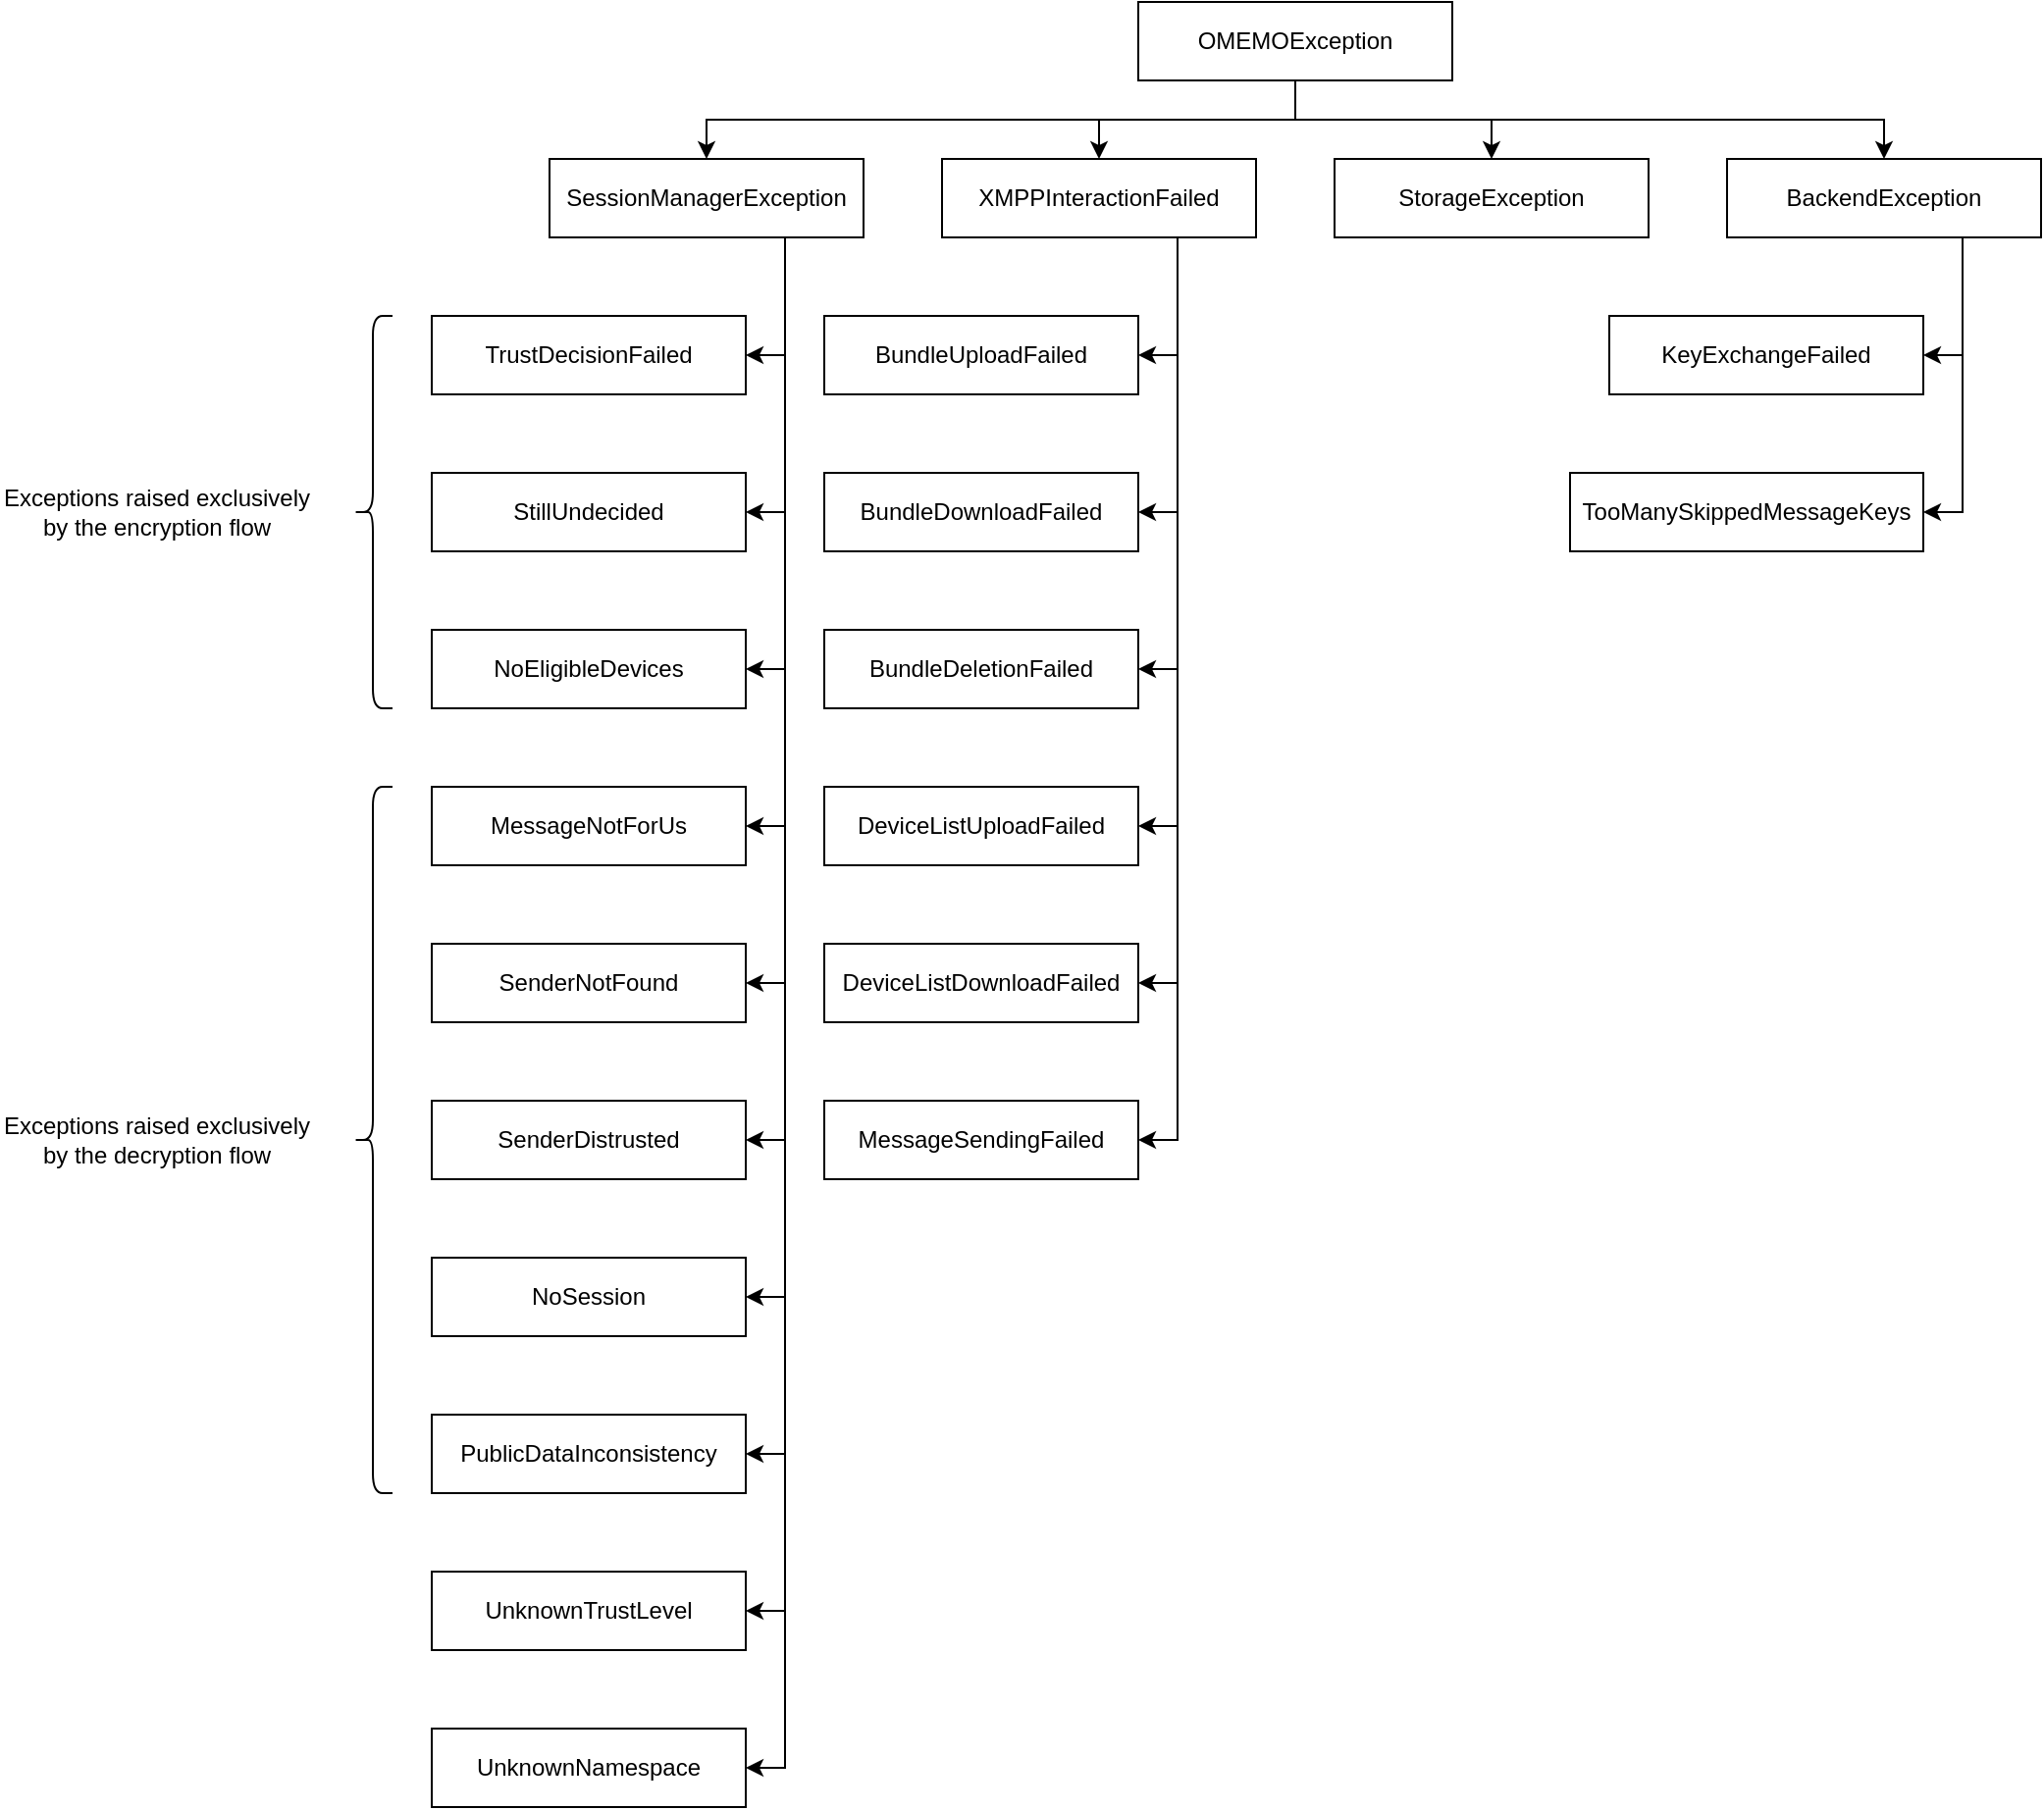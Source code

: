 <mxfile version="17.1.4" type="device"><diagram id="SyWsKVFSi_kduetasDMW" name="Page-1"><mxGraphModel dx="2908" dy="1112" grid="1" gridSize="10" guides="1" tooltips="1" connect="1" arrows="1" fold="1" page="1" pageScale="1" pageWidth="850" pageHeight="1100" math="0" shadow="0"><root><mxCell id="0"/><mxCell id="1" parent="0"/><mxCell id="R1KKkpaipqyLKFP_AgjU-39" style="edgeStyle=orthogonalEdgeStyle;rounded=0;orthogonalLoop=1;jettySize=auto;html=1;exitX=0.5;exitY=1;exitDx=0;exitDy=0;entryX=0.5;entryY=0;entryDx=0;entryDy=0;" parent="1" source="R1KKkpaipqyLKFP_AgjU-1" target="R1KKkpaipqyLKFP_AgjU-2" edge="1"><mxGeometry relative="1" as="geometry"/></mxCell><mxCell id="R1KKkpaipqyLKFP_AgjU-40" style="edgeStyle=orthogonalEdgeStyle;rounded=0;orthogonalLoop=1;jettySize=auto;html=1;exitX=0.5;exitY=1;exitDx=0;exitDy=0;entryX=0.5;entryY=0;entryDx=0;entryDy=0;" parent="1" source="R1KKkpaipqyLKFP_AgjU-1" target="R1KKkpaipqyLKFP_AgjU-3" edge="1"><mxGeometry relative="1" as="geometry"/></mxCell><mxCell id="R1KKkpaipqyLKFP_AgjU-41" style="edgeStyle=orthogonalEdgeStyle;rounded=0;orthogonalLoop=1;jettySize=auto;html=1;exitX=0.5;exitY=1;exitDx=0;exitDy=0;entryX=0.5;entryY=0;entryDx=0;entryDy=0;" parent="1" source="R1KKkpaipqyLKFP_AgjU-1" target="R1KKkpaipqyLKFP_AgjU-4" edge="1"><mxGeometry relative="1" as="geometry"/></mxCell><mxCell id="R1KKkpaipqyLKFP_AgjU-42" style="edgeStyle=orthogonalEdgeStyle;rounded=0;orthogonalLoop=1;jettySize=auto;html=1;exitX=0.5;exitY=1;exitDx=0;exitDy=0;entryX=0.5;entryY=0;entryDx=0;entryDy=0;" parent="1" source="R1KKkpaipqyLKFP_AgjU-1" target="R1KKkpaipqyLKFP_AgjU-5" edge="1"><mxGeometry relative="1" as="geometry"/></mxCell><mxCell id="R1KKkpaipqyLKFP_AgjU-1" value="&lt;div&gt;OMEMOException&lt;/div&gt;" style="rounded=0;whiteSpace=wrap;html=1;" parent="1" vertex="1"><mxGeometry x="340" y="40" width="160" height="40" as="geometry"/></mxCell><mxCell id="R1KKkpaipqyLKFP_AgjU-34" style="edgeStyle=orthogonalEdgeStyle;rounded=0;orthogonalLoop=1;jettySize=auto;html=1;exitX=0.75;exitY=1;exitDx=0;exitDy=0;entryX=1;entryY=0.5;entryDx=0;entryDy=0;" parent="1" source="R1KKkpaipqyLKFP_AgjU-2" target="R1KKkpaipqyLKFP_AgjU-6" edge="1"><mxGeometry relative="1" as="geometry"/></mxCell><mxCell id="R1KKkpaipqyLKFP_AgjU-35" style="edgeStyle=orthogonalEdgeStyle;rounded=0;orthogonalLoop=1;jettySize=auto;html=1;exitX=0.75;exitY=1;exitDx=0;exitDy=0;entryX=1;entryY=0.5;entryDx=0;entryDy=0;" parent="1" source="R1KKkpaipqyLKFP_AgjU-2" target="R1KKkpaipqyLKFP_AgjU-7" edge="1"><mxGeometry relative="1" as="geometry"/></mxCell><mxCell id="R1KKkpaipqyLKFP_AgjU-36" style="edgeStyle=orthogonalEdgeStyle;rounded=0;orthogonalLoop=1;jettySize=auto;html=1;exitX=0.75;exitY=1;exitDx=0;exitDy=0;entryX=1;entryY=0.5;entryDx=0;entryDy=0;" parent="1" source="R1KKkpaipqyLKFP_AgjU-2" target="R1KKkpaipqyLKFP_AgjU-8" edge="1"><mxGeometry relative="1" as="geometry"/></mxCell><mxCell id="R1KKkpaipqyLKFP_AgjU-37" style="edgeStyle=orthogonalEdgeStyle;rounded=0;orthogonalLoop=1;jettySize=auto;html=1;exitX=0.75;exitY=1;exitDx=0;exitDy=0;entryX=1;entryY=0.5;entryDx=0;entryDy=0;" parent="1" source="R1KKkpaipqyLKFP_AgjU-2" target="R1KKkpaipqyLKFP_AgjU-9" edge="1"><mxGeometry relative="1" as="geometry"/></mxCell><mxCell id="R1KKkpaipqyLKFP_AgjU-38" style="edgeStyle=orthogonalEdgeStyle;rounded=0;orthogonalLoop=1;jettySize=auto;html=1;exitX=0.75;exitY=1;exitDx=0;exitDy=0;entryX=1;entryY=0.5;entryDx=0;entryDy=0;" parent="1" source="R1KKkpaipqyLKFP_AgjU-2" target="R1KKkpaipqyLKFP_AgjU-10" edge="1"><mxGeometry relative="1" as="geometry"/></mxCell><mxCell id="yPU4zIRk9zDah69wYztz-8" style="edgeStyle=orthogonalEdgeStyle;rounded=0;orthogonalLoop=1;jettySize=auto;html=1;exitX=0.75;exitY=1;exitDx=0;exitDy=0;entryX=1;entryY=0.5;entryDx=0;entryDy=0;" parent="1" source="R1KKkpaipqyLKFP_AgjU-2" target="yPU4zIRk9zDah69wYztz-3" edge="1"><mxGeometry relative="1" as="geometry"/></mxCell><mxCell id="yPU4zIRk9zDah69wYztz-9" style="edgeStyle=orthogonalEdgeStyle;rounded=0;orthogonalLoop=1;jettySize=auto;html=1;exitX=0.75;exitY=1;exitDx=0;exitDy=0;entryX=1;entryY=0.5;entryDx=0;entryDy=0;" parent="1" source="R1KKkpaipqyLKFP_AgjU-2" target="yPU4zIRk9zDah69wYztz-4" edge="1"><mxGeometry relative="1" as="geometry"/></mxCell><mxCell id="yPU4zIRk9zDah69wYztz-10" style="edgeStyle=orthogonalEdgeStyle;rounded=0;orthogonalLoop=1;jettySize=auto;html=1;exitX=0.75;exitY=1;exitDx=0;exitDy=0;entryX=1;entryY=0.5;entryDx=0;entryDy=0;" parent="1" source="R1KKkpaipqyLKFP_AgjU-2" target="yPU4zIRk9zDah69wYztz-5" edge="1"><mxGeometry relative="1" as="geometry"/></mxCell><mxCell id="yPU4zIRk9zDah69wYztz-11" style="edgeStyle=orthogonalEdgeStyle;rounded=0;orthogonalLoop=1;jettySize=auto;html=1;exitX=0.75;exitY=1;exitDx=0;exitDy=0;entryX=1;entryY=0.5;entryDx=0;entryDy=0;" parent="1" source="R1KKkpaipqyLKFP_AgjU-2" target="yPU4zIRk9zDah69wYztz-6" edge="1"><mxGeometry relative="1" as="geometry"/></mxCell><mxCell id="yPU4zIRk9zDah69wYztz-12" style="edgeStyle=orthogonalEdgeStyle;rounded=0;orthogonalLoop=1;jettySize=auto;html=1;exitX=0.75;exitY=1;exitDx=0;exitDy=0;entryX=1;entryY=0.5;entryDx=0;entryDy=0;" parent="1" source="R1KKkpaipqyLKFP_AgjU-2" target="yPU4zIRk9zDah69wYztz-7" edge="1"><mxGeometry relative="1" as="geometry"/></mxCell><mxCell id="R1KKkpaipqyLKFP_AgjU-2" value="SessionManagerException" style="rounded=0;whiteSpace=wrap;html=1;" parent="1" vertex="1"><mxGeometry x="40" y="120" width="160" height="40" as="geometry"/></mxCell><mxCell id="R1KKkpaipqyLKFP_AgjU-28" style="edgeStyle=orthogonalEdgeStyle;rounded=0;orthogonalLoop=1;jettySize=auto;html=1;exitX=0.75;exitY=1;exitDx=0;exitDy=0;entryX=1;entryY=0.5;entryDx=0;entryDy=0;" parent="1" source="R1KKkpaipqyLKFP_AgjU-3" target="R1KKkpaipqyLKFP_AgjU-11" edge="1"><mxGeometry relative="1" as="geometry"/></mxCell><mxCell id="R1KKkpaipqyLKFP_AgjU-29" style="edgeStyle=orthogonalEdgeStyle;rounded=0;orthogonalLoop=1;jettySize=auto;html=1;exitX=0.75;exitY=1;exitDx=0;exitDy=0;entryX=1;entryY=0.5;entryDx=0;entryDy=0;" parent="1" source="R1KKkpaipqyLKFP_AgjU-3" target="R1KKkpaipqyLKFP_AgjU-17" edge="1"><mxGeometry relative="1" as="geometry"/></mxCell><mxCell id="R1KKkpaipqyLKFP_AgjU-30" style="edgeStyle=orthogonalEdgeStyle;rounded=0;orthogonalLoop=1;jettySize=auto;html=1;exitX=0.75;exitY=1;exitDx=0;exitDy=0;entryX=1;entryY=0.5;entryDx=0;entryDy=0;" parent="1" source="R1KKkpaipqyLKFP_AgjU-3" target="R1KKkpaipqyLKFP_AgjU-18" edge="1"><mxGeometry relative="1" as="geometry"/></mxCell><mxCell id="R1KKkpaipqyLKFP_AgjU-31" style="edgeStyle=orthogonalEdgeStyle;rounded=0;orthogonalLoop=1;jettySize=auto;html=1;exitX=0.75;exitY=1;exitDx=0;exitDy=0;entryX=1;entryY=0.5;entryDx=0;entryDy=0;" parent="1" source="R1KKkpaipqyLKFP_AgjU-3" target="R1KKkpaipqyLKFP_AgjU-19" edge="1"><mxGeometry relative="1" as="geometry"/></mxCell><mxCell id="R1KKkpaipqyLKFP_AgjU-32" style="edgeStyle=orthogonalEdgeStyle;rounded=0;orthogonalLoop=1;jettySize=auto;html=1;exitX=0.75;exitY=1;exitDx=0;exitDy=0;entryX=1;entryY=0.5;entryDx=0;entryDy=0;" parent="1" source="R1KKkpaipqyLKFP_AgjU-3" target="R1KKkpaipqyLKFP_AgjU-20" edge="1"><mxGeometry relative="1" as="geometry"/></mxCell><mxCell id="R1KKkpaipqyLKFP_AgjU-33" style="edgeStyle=orthogonalEdgeStyle;rounded=0;orthogonalLoop=1;jettySize=auto;html=1;exitX=0.75;exitY=1;exitDx=0;exitDy=0;entryX=1;entryY=0.5;entryDx=0;entryDy=0;" parent="1" source="R1KKkpaipqyLKFP_AgjU-3" target="R1KKkpaipqyLKFP_AgjU-21" edge="1"><mxGeometry relative="1" as="geometry"/></mxCell><mxCell id="R1KKkpaipqyLKFP_AgjU-3" value="XMPPInteractionFailed" style="rounded=0;whiteSpace=wrap;html=1;" parent="1" vertex="1"><mxGeometry x="240" y="120" width="160" height="40" as="geometry"/></mxCell><mxCell id="R1KKkpaipqyLKFP_AgjU-4" value="StorageException" style="rounded=0;whiteSpace=wrap;html=1;" parent="1" vertex="1"><mxGeometry x="440" y="120" width="160" height="40" as="geometry"/></mxCell><mxCell id="yPU4zIRk9zDah69wYztz-2" style="edgeStyle=orthogonalEdgeStyle;rounded=0;orthogonalLoop=1;jettySize=auto;html=1;exitX=0.75;exitY=1;exitDx=0;exitDy=0;entryX=1;entryY=0.5;entryDx=0;entryDy=0;" parent="1" source="R1KKkpaipqyLKFP_AgjU-5" target="yPU4zIRk9zDah69wYztz-1" edge="1"><mxGeometry relative="1" as="geometry"/></mxCell><mxCell id="426Y3rVUwSf-DaBS_xIZ-2" style="edgeStyle=orthogonalEdgeStyle;rounded=0;orthogonalLoop=1;jettySize=auto;html=1;exitX=0.75;exitY=1;exitDx=0;exitDy=0;entryX=1;entryY=0.5;entryDx=0;entryDy=0;" edge="1" parent="1" source="R1KKkpaipqyLKFP_AgjU-5" target="426Y3rVUwSf-DaBS_xIZ-1"><mxGeometry relative="1" as="geometry"/></mxCell><mxCell id="R1KKkpaipqyLKFP_AgjU-5" value="BackendException" style="rounded=0;whiteSpace=wrap;html=1;" parent="1" vertex="1"><mxGeometry x="640" y="120" width="160" height="40" as="geometry"/></mxCell><mxCell id="R1KKkpaipqyLKFP_AgjU-6" value="UnknownTrustLevel" style="rounded=0;whiteSpace=wrap;html=1;" parent="1" vertex="1"><mxGeometry x="-20" y="840" width="160" height="40" as="geometry"/></mxCell><mxCell id="R1KKkpaipqyLKFP_AgjU-7" value="&lt;div&gt;TrustDecisionFailed&lt;/div&gt;" style="rounded=0;whiteSpace=wrap;html=1;" parent="1" vertex="1"><mxGeometry x="-20" y="200" width="160" height="40" as="geometry"/></mxCell><mxCell id="R1KKkpaipqyLKFP_AgjU-8" value="StillUndecided" style="rounded=0;whiteSpace=wrap;html=1;" parent="1" vertex="1"><mxGeometry x="-20" y="280" width="160" height="40" as="geometry"/></mxCell><mxCell id="R1KKkpaipqyLKFP_AgjU-9" value="NoEligibleDevices" style="rounded=0;whiteSpace=wrap;html=1;" parent="1" vertex="1"><mxGeometry x="-20" y="360" width="160" height="40" as="geometry"/></mxCell><mxCell id="R1KKkpaipqyLKFP_AgjU-10" value="UnknownNamespace" style="rounded=0;whiteSpace=wrap;html=1;" parent="1" vertex="1"><mxGeometry x="-20" y="920" width="160" height="40" as="geometry"/></mxCell><mxCell id="R1KKkpaipqyLKFP_AgjU-11" value="BundleUploadFailed" style="rounded=0;whiteSpace=wrap;html=1;" parent="1" vertex="1"><mxGeometry x="180" y="200" width="160" height="40" as="geometry"/></mxCell><mxCell id="R1KKkpaipqyLKFP_AgjU-17" value="BundleDownloadFailed" style="rounded=0;whiteSpace=wrap;html=1;" parent="1" vertex="1"><mxGeometry x="180" y="280" width="160" height="40" as="geometry"/></mxCell><mxCell id="R1KKkpaipqyLKFP_AgjU-18" value="BundleDeletionFailed" style="rounded=0;whiteSpace=wrap;html=1;" parent="1" vertex="1"><mxGeometry x="180" y="360" width="160" height="40" as="geometry"/></mxCell><mxCell id="R1KKkpaipqyLKFP_AgjU-19" value="DeviceListUploadFailed" style="rounded=0;whiteSpace=wrap;html=1;" parent="1" vertex="1"><mxGeometry x="180" y="440" width="160" height="40" as="geometry"/></mxCell><mxCell id="R1KKkpaipqyLKFP_AgjU-20" value="DeviceListDownloadFailed" style="rounded=0;whiteSpace=wrap;html=1;" parent="1" vertex="1"><mxGeometry x="180" y="520" width="160" height="40" as="geometry"/></mxCell><mxCell id="R1KKkpaipqyLKFP_AgjU-21" value="MessageSendingFailed" style="rounded=0;whiteSpace=wrap;html=1;" parent="1" vertex="1"><mxGeometry x="180" y="600" width="160" height="40" as="geometry"/></mxCell><mxCell id="yPU4zIRk9zDah69wYztz-1" value="KeyExchangeFailed" style="rounded=0;whiteSpace=wrap;html=1;" parent="1" vertex="1"><mxGeometry x="580" y="200" width="160" height="40" as="geometry"/></mxCell><mxCell id="yPU4zIRk9zDah69wYztz-3" value="MessageNotForUs" style="rounded=0;whiteSpace=wrap;html=1;" parent="1" vertex="1"><mxGeometry x="-20" y="440" width="160" height="40" as="geometry"/></mxCell><mxCell id="yPU4zIRk9zDah69wYztz-4" value="SenderNotFound" style="rounded=0;whiteSpace=wrap;html=1;" parent="1" vertex="1"><mxGeometry x="-20" y="520" width="160" height="40" as="geometry"/></mxCell><mxCell id="yPU4zIRk9zDah69wYztz-5" value="SenderDistrusted" style="rounded=0;whiteSpace=wrap;html=1;" parent="1" vertex="1"><mxGeometry x="-20" y="600" width="160" height="40" as="geometry"/></mxCell><mxCell id="yPU4zIRk9zDah69wYztz-6" value="NoSession" style="rounded=0;whiteSpace=wrap;html=1;" parent="1" vertex="1"><mxGeometry x="-20" y="680" width="160" height="40" as="geometry"/></mxCell><mxCell id="yPU4zIRk9zDah69wYztz-7" value="PublicDataInconsistency" style="rounded=0;whiteSpace=wrap;html=1;" parent="1" vertex="1"><mxGeometry x="-20" y="760" width="160" height="40" as="geometry"/></mxCell><mxCell id="yPU4zIRk9zDah69wYztz-13" value="" style="shape=curlyBracket;whiteSpace=wrap;html=1;rounded=1;" parent="1" vertex="1"><mxGeometry x="-60" y="200" width="20" height="200" as="geometry"/></mxCell><mxCell id="yPU4zIRk9zDah69wYztz-15" value="Exceptions raised exclusively by the encryption flow" style="text;html=1;strokeColor=none;fillColor=none;align=center;verticalAlign=middle;whiteSpace=wrap;rounded=0;" parent="1" vertex="1"><mxGeometry x="-240" y="280" width="160" height="40" as="geometry"/></mxCell><mxCell id="yPU4zIRk9zDah69wYztz-16" value="" style="shape=curlyBracket;whiteSpace=wrap;html=1;rounded=1;" parent="1" vertex="1"><mxGeometry x="-60" y="440" width="20" height="360" as="geometry"/></mxCell><mxCell id="yPU4zIRk9zDah69wYztz-17" value="Exceptions raised exclusively by the decryption flow" style="text;html=1;strokeColor=none;fillColor=none;align=center;verticalAlign=middle;whiteSpace=wrap;rounded=0;" parent="1" vertex="1"><mxGeometry x="-240" y="600" width="160" height="40" as="geometry"/></mxCell><mxCell id="426Y3rVUwSf-DaBS_xIZ-1" value="TooManySkippedMessageKeys" style="rounded=0;whiteSpace=wrap;html=1;" vertex="1" parent="1"><mxGeometry x="560" y="280" width="180" height="40" as="geometry"/></mxCell></root></mxGraphModel></diagram></mxfile>